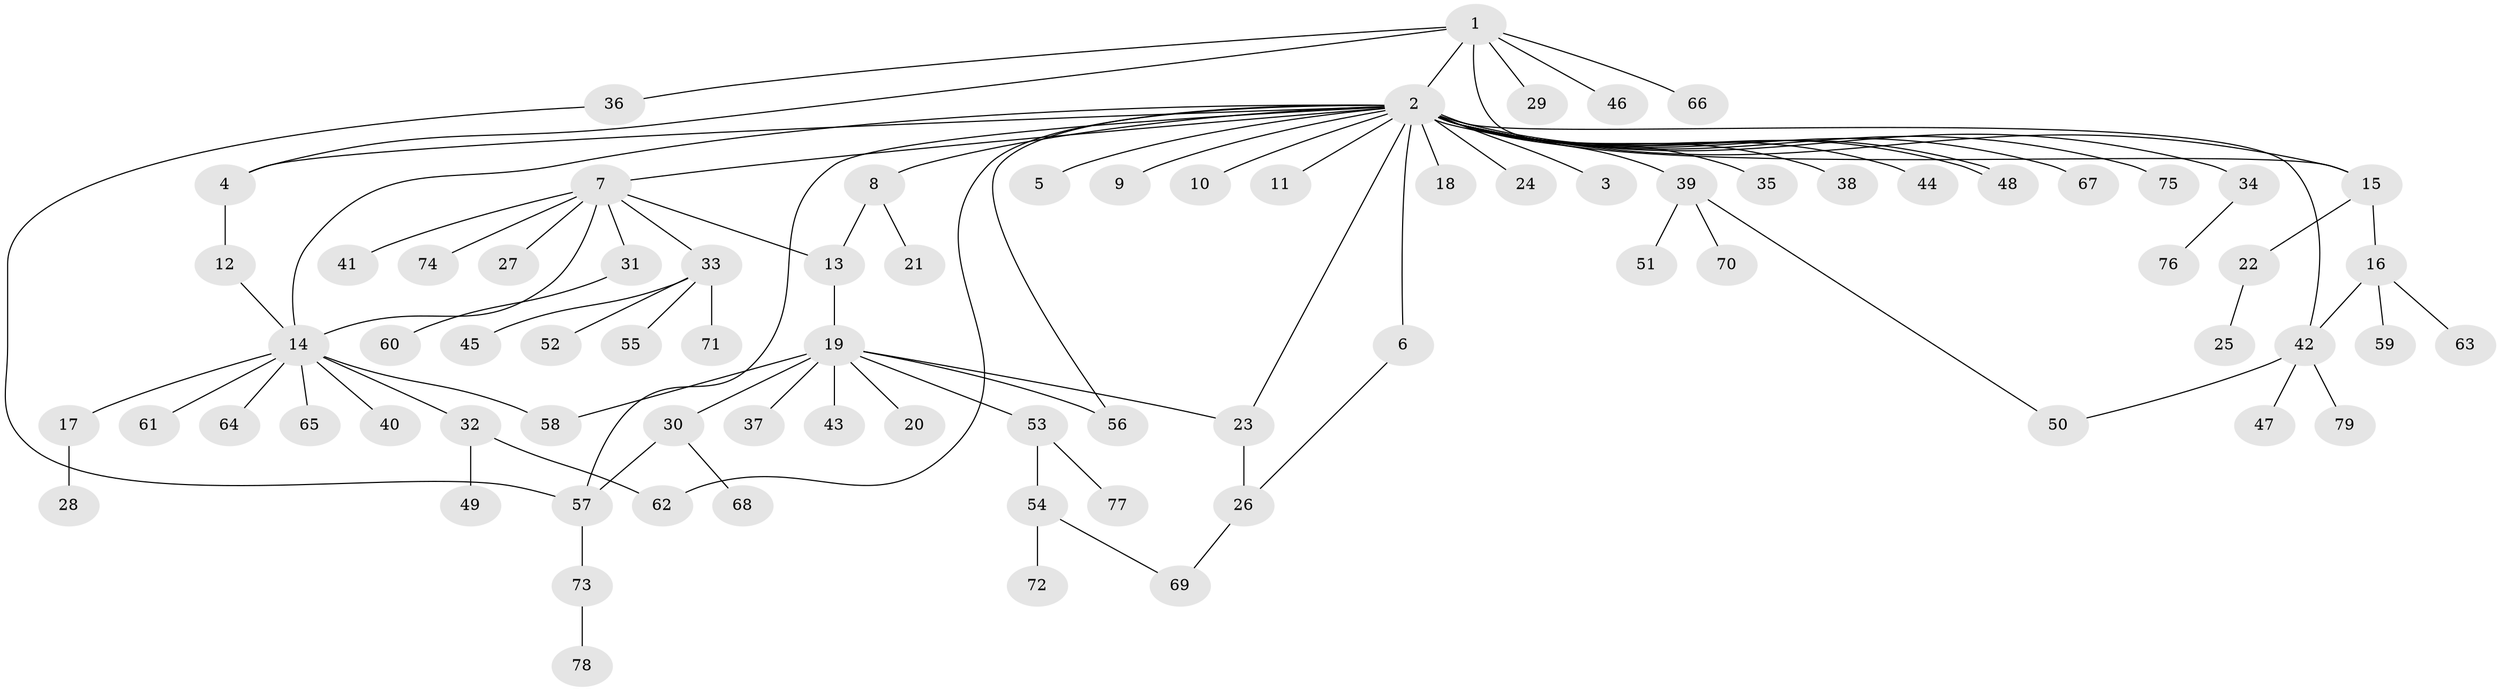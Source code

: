 // coarse degree distribution, {3: 0.10526315789473684, 2: 0.12280701754385964, 1: 0.5964912280701754, 26: 0.017543859649122806, 4: 0.08771929824561403, 8: 0.017543859649122806, 6: 0.017543859649122806, 9: 0.017543859649122806, 7: 0.017543859649122806}
// Generated by graph-tools (version 1.1) at 2025/36/03/04/25 23:36:50]
// undirected, 79 vertices, 94 edges
graph export_dot {
  node [color=gray90,style=filled];
  1;
  2;
  3;
  4;
  5;
  6;
  7;
  8;
  9;
  10;
  11;
  12;
  13;
  14;
  15;
  16;
  17;
  18;
  19;
  20;
  21;
  22;
  23;
  24;
  25;
  26;
  27;
  28;
  29;
  30;
  31;
  32;
  33;
  34;
  35;
  36;
  37;
  38;
  39;
  40;
  41;
  42;
  43;
  44;
  45;
  46;
  47;
  48;
  49;
  50;
  51;
  52;
  53;
  54;
  55;
  56;
  57;
  58;
  59;
  60;
  61;
  62;
  63;
  64;
  65;
  66;
  67;
  68;
  69;
  70;
  71;
  72;
  73;
  74;
  75;
  76;
  77;
  78;
  79;
  1 -- 2;
  1 -- 4;
  1 -- 15;
  1 -- 29;
  1 -- 36;
  1 -- 46;
  1 -- 66;
  2 -- 3;
  2 -- 4;
  2 -- 5;
  2 -- 6;
  2 -- 7;
  2 -- 8;
  2 -- 9;
  2 -- 10;
  2 -- 11;
  2 -- 14;
  2 -- 15;
  2 -- 18;
  2 -- 23;
  2 -- 24;
  2 -- 34;
  2 -- 35;
  2 -- 38;
  2 -- 39;
  2 -- 42;
  2 -- 44;
  2 -- 48;
  2 -- 48;
  2 -- 56;
  2 -- 57;
  2 -- 62;
  2 -- 67;
  2 -- 75;
  4 -- 12;
  6 -- 26;
  7 -- 13;
  7 -- 14;
  7 -- 27;
  7 -- 31;
  7 -- 33;
  7 -- 41;
  7 -- 74;
  8 -- 13;
  8 -- 21;
  12 -- 14;
  13 -- 19;
  14 -- 17;
  14 -- 32;
  14 -- 40;
  14 -- 58;
  14 -- 61;
  14 -- 64;
  14 -- 65;
  15 -- 16;
  15 -- 22;
  16 -- 42;
  16 -- 59;
  16 -- 63;
  17 -- 28;
  19 -- 20;
  19 -- 23;
  19 -- 30;
  19 -- 37;
  19 -- 43;
  19 -- 53;
  19 -- 56;
  19 -- 58;
  22 -- 25;
  23 -- 26;
  26 -- 69;
  30 -- 57;
  30 -- 68;
  31 -- 60;
  32 -- 49;
  32 -- 62;
  33 -- 45;
  33 -- 52;
  33 -- 55;
  33 -- 71;
  34 -- 76;
  36 -- 57;
  39 -- 50;
  39 -- 51;
  39 -- 70;
  42 -- 47;
  42 -- 50;
  42 -- 79;
  53 -- 54;
  53 -- 77;
  54 -- 69;
  54 -- 72;
  57 -- 73;
  73 -- 78;
}
